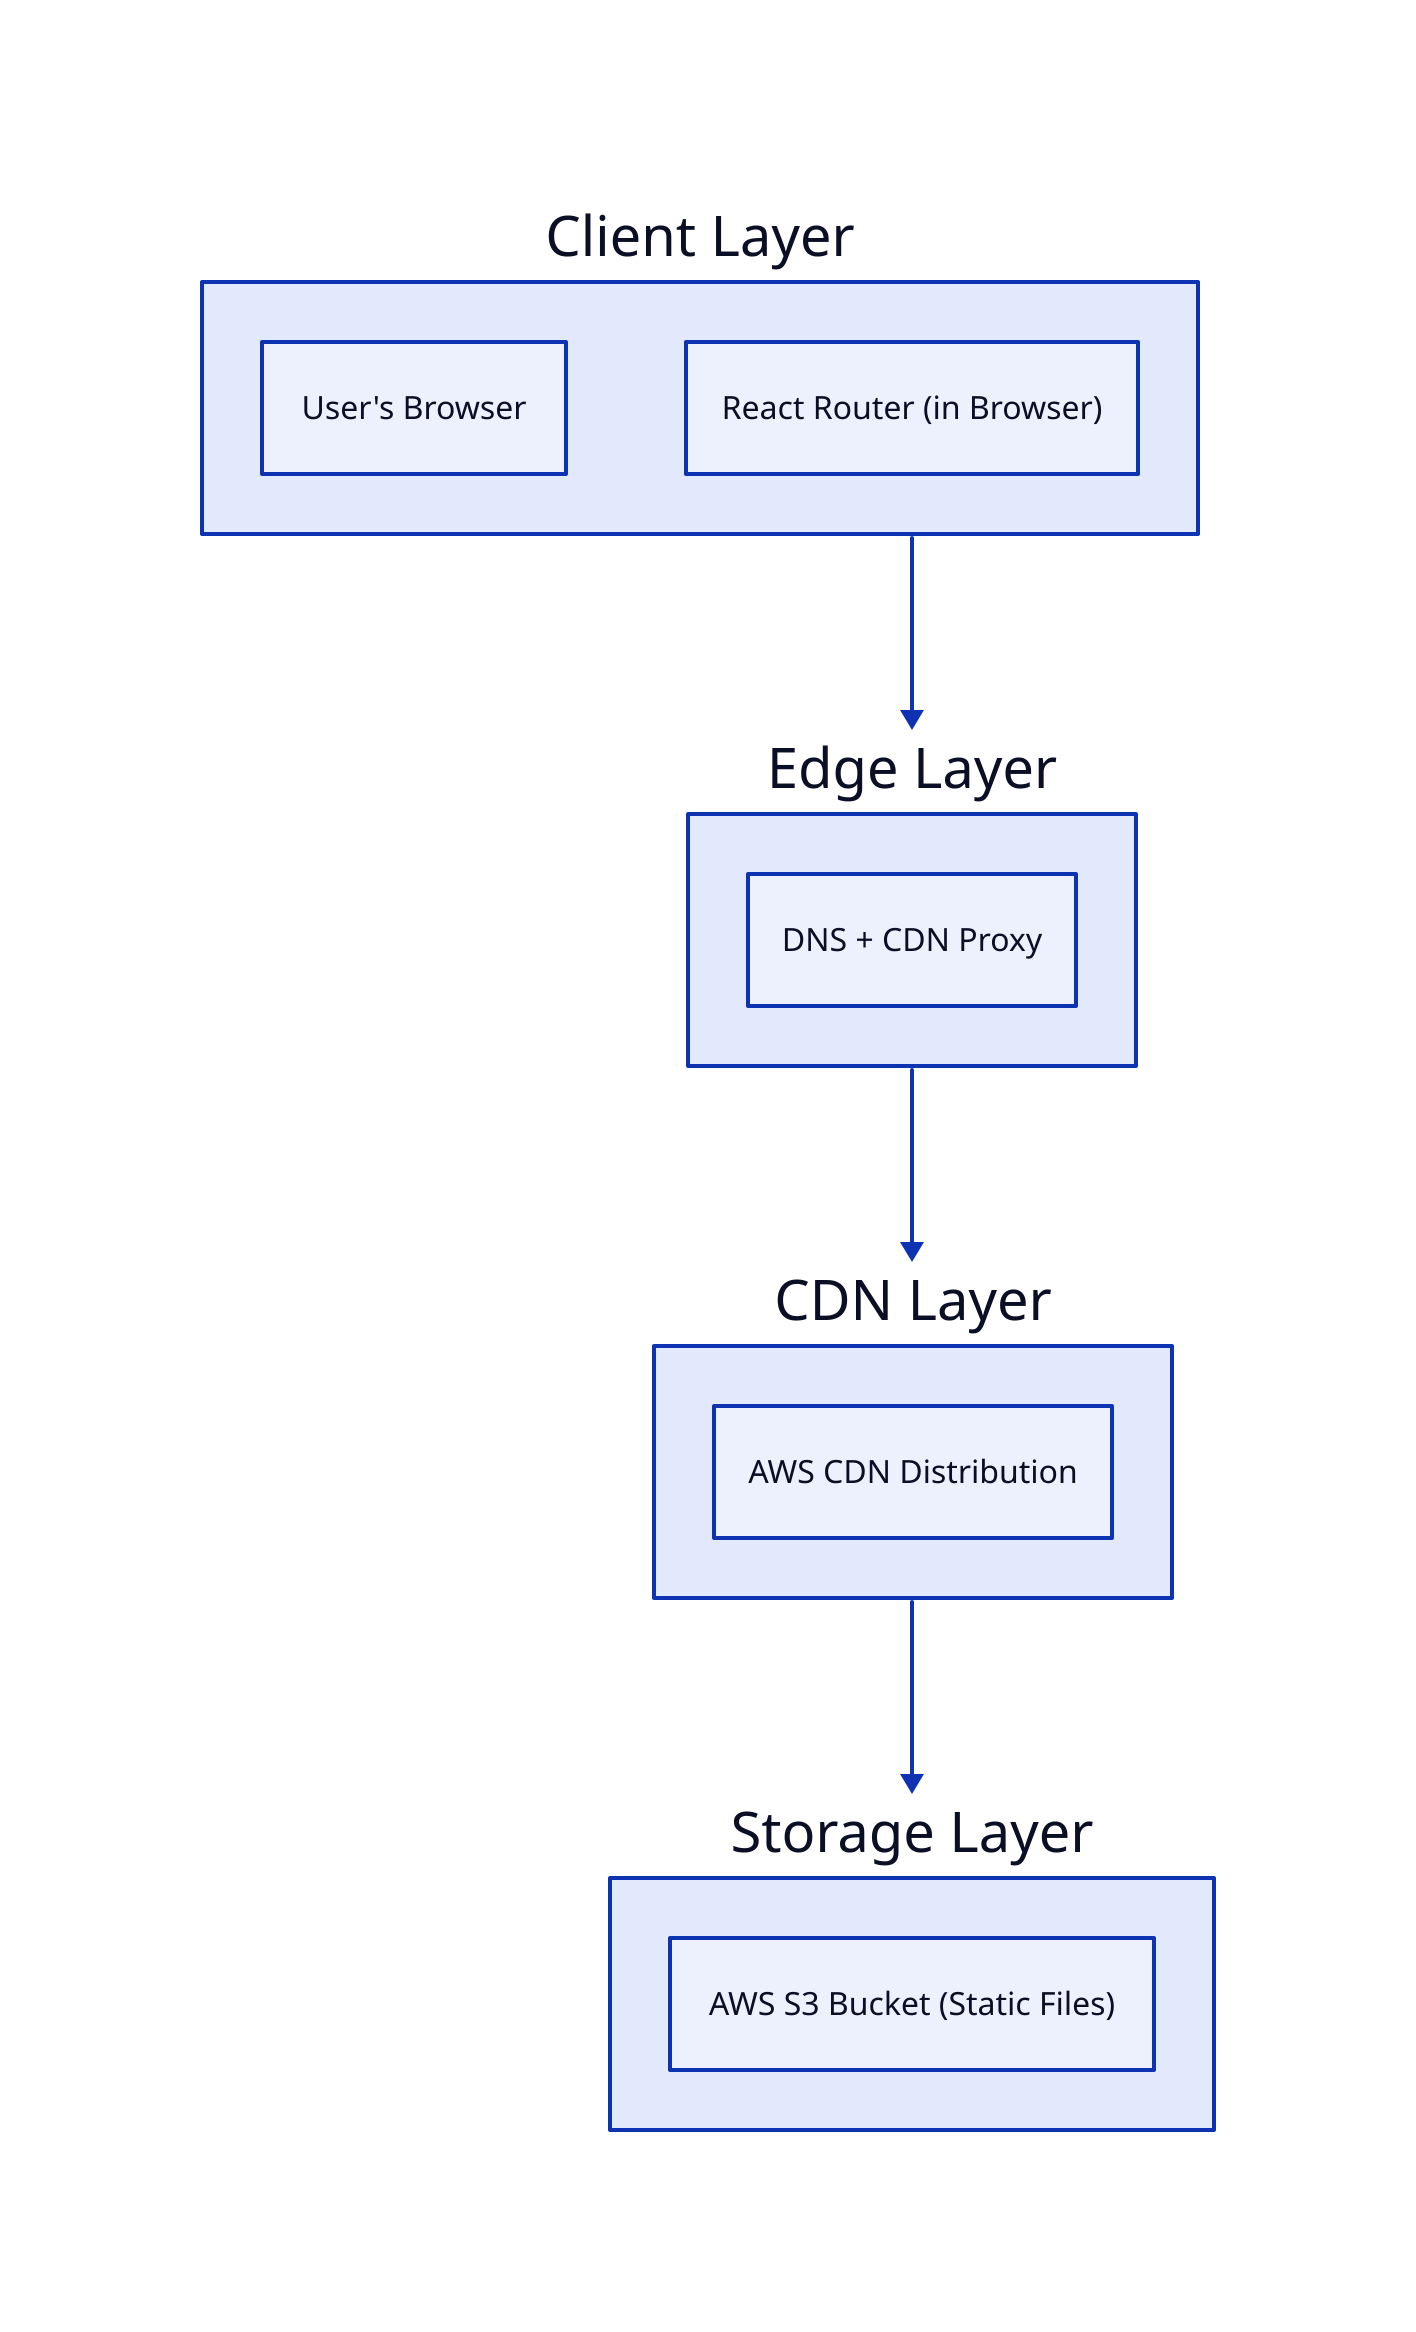 # Layered Architecture

direction: down

# Layers (Containers)
Client Layer: {
  User: User's Browser
  SPA: React Router (in Browser)
}

Edge Layer: {
  Cloudflare: DNS + CDN Proxy
}

CDN Layer: {
  CloudFront: AWS CDN Distribution
}

Storage Layer: {
  S3: AWS S3 Bucket (Static Files)
}

# Connections (Illustrative)
Client Layer -> Edge Layer
Edge Layer -> CDN Layer
CDN Layer -> Storage Layer
